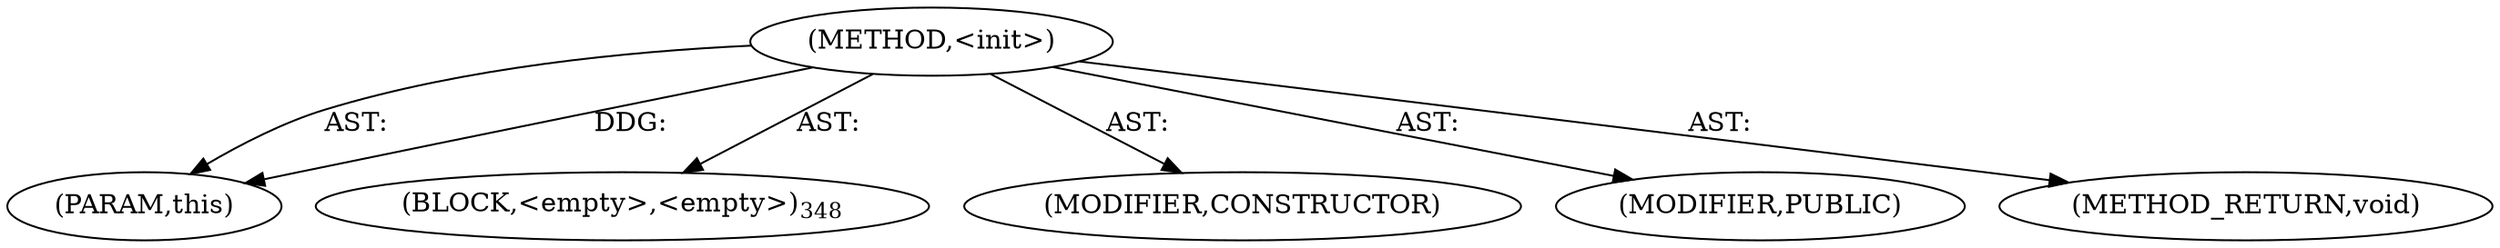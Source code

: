 digraph "&lt;init&gt;" {  
"111669149715" [label = <(METHOD,&lt;init&gt;)> ]
"115964117020" [label = <(PARAM,this)> ]
"25769803814" [label = <(BLOCK,&lt;empty&gt;,&lt;empty&gt;)<SUB>348</SUB>> ]
"133143986221" [label = <(MODIFIER,CONSTRUCTOR)> ]
"133143986222" [label = <(MODIFIER,PUBLIC)> ]
"128849018899" [label = <(METHOD_RETURN,void)> ]
  "111669149715" -> "115964117020"  [ label = "AST: "] 
  "111669149715" -> "25769803814"  [ label = "AST: "] 
  "111669149715" -> "133143986221"  [ label = "AST: "] 
  "111669149715" -> "133143986222"  [ label = "AST: "] 
  "111669149715" -> "128849018899"  [ label = "AST: "] 
  "111669149715" -> "115964117020"  [ label = "DDG: "] 
}
